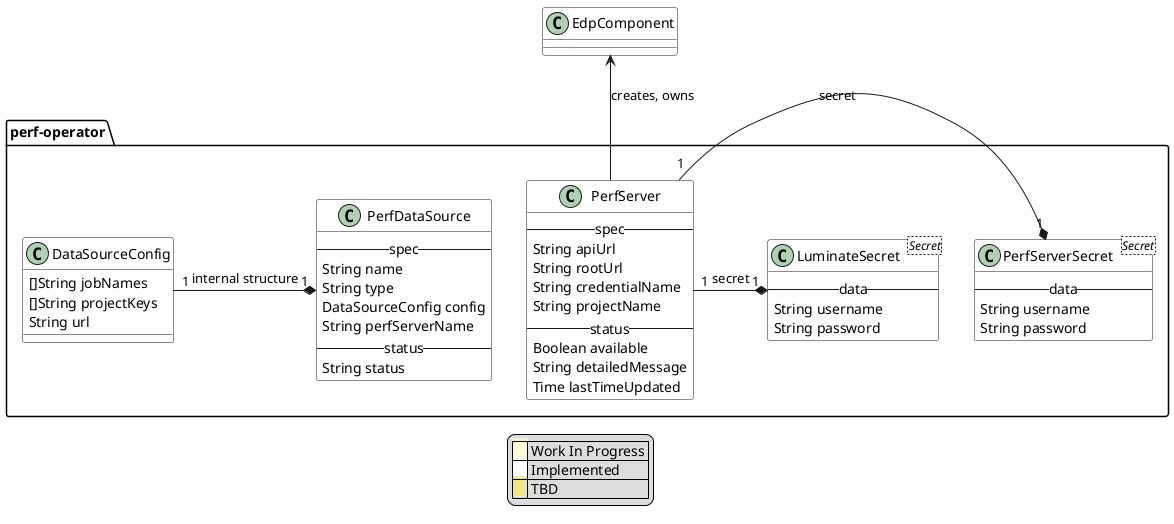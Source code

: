 @startuml

skinparam class {
    BackgroundColor #white
	BackgroundColor<<wip>> LightGoldenRodYellow
	BackgroundColor<<tbd>> Khaki
}

package perf-operator {
    class PerfServer {
        -- spec --
        String apiUrl
        String rootUrl
        String credentialName
        String projectName
        -- status --
        Boolean available
        String detailedMessage
        Time lastTimeUpdated
    }

    PerfServerSecret "1" *-l- "1" PerfServer : secret
    class PerfServerSecret <Secret> {
        -- data --
        String username
        String password
    }

    LuminateSecret "1" *-l- "1" PerfServer : secret
    class LuminateSecret <Secret> {
        -- data --
        String username
        String password
    }

    class PerfDataSource {
        -- spec --
        String name
        String type
        DataSourceConfig config
        String perfServerName
        -- status --
        String status
    }

    PerfDataSource "1" *-l- "1" DataSourceConfig : internal structure
    class DataSourceConfig {
      []String jobNames
      []String projectKeys
      String url
    }

}

EdpComponent <-- PerfServer : creates, owns

legend
|<back:LightGoldenRodYellow>    </back>| Work In Progress |
|<back:White>    </back>| Implemented |
|<back:Khaki>    </back>| TBD |
endlegend

@enduml